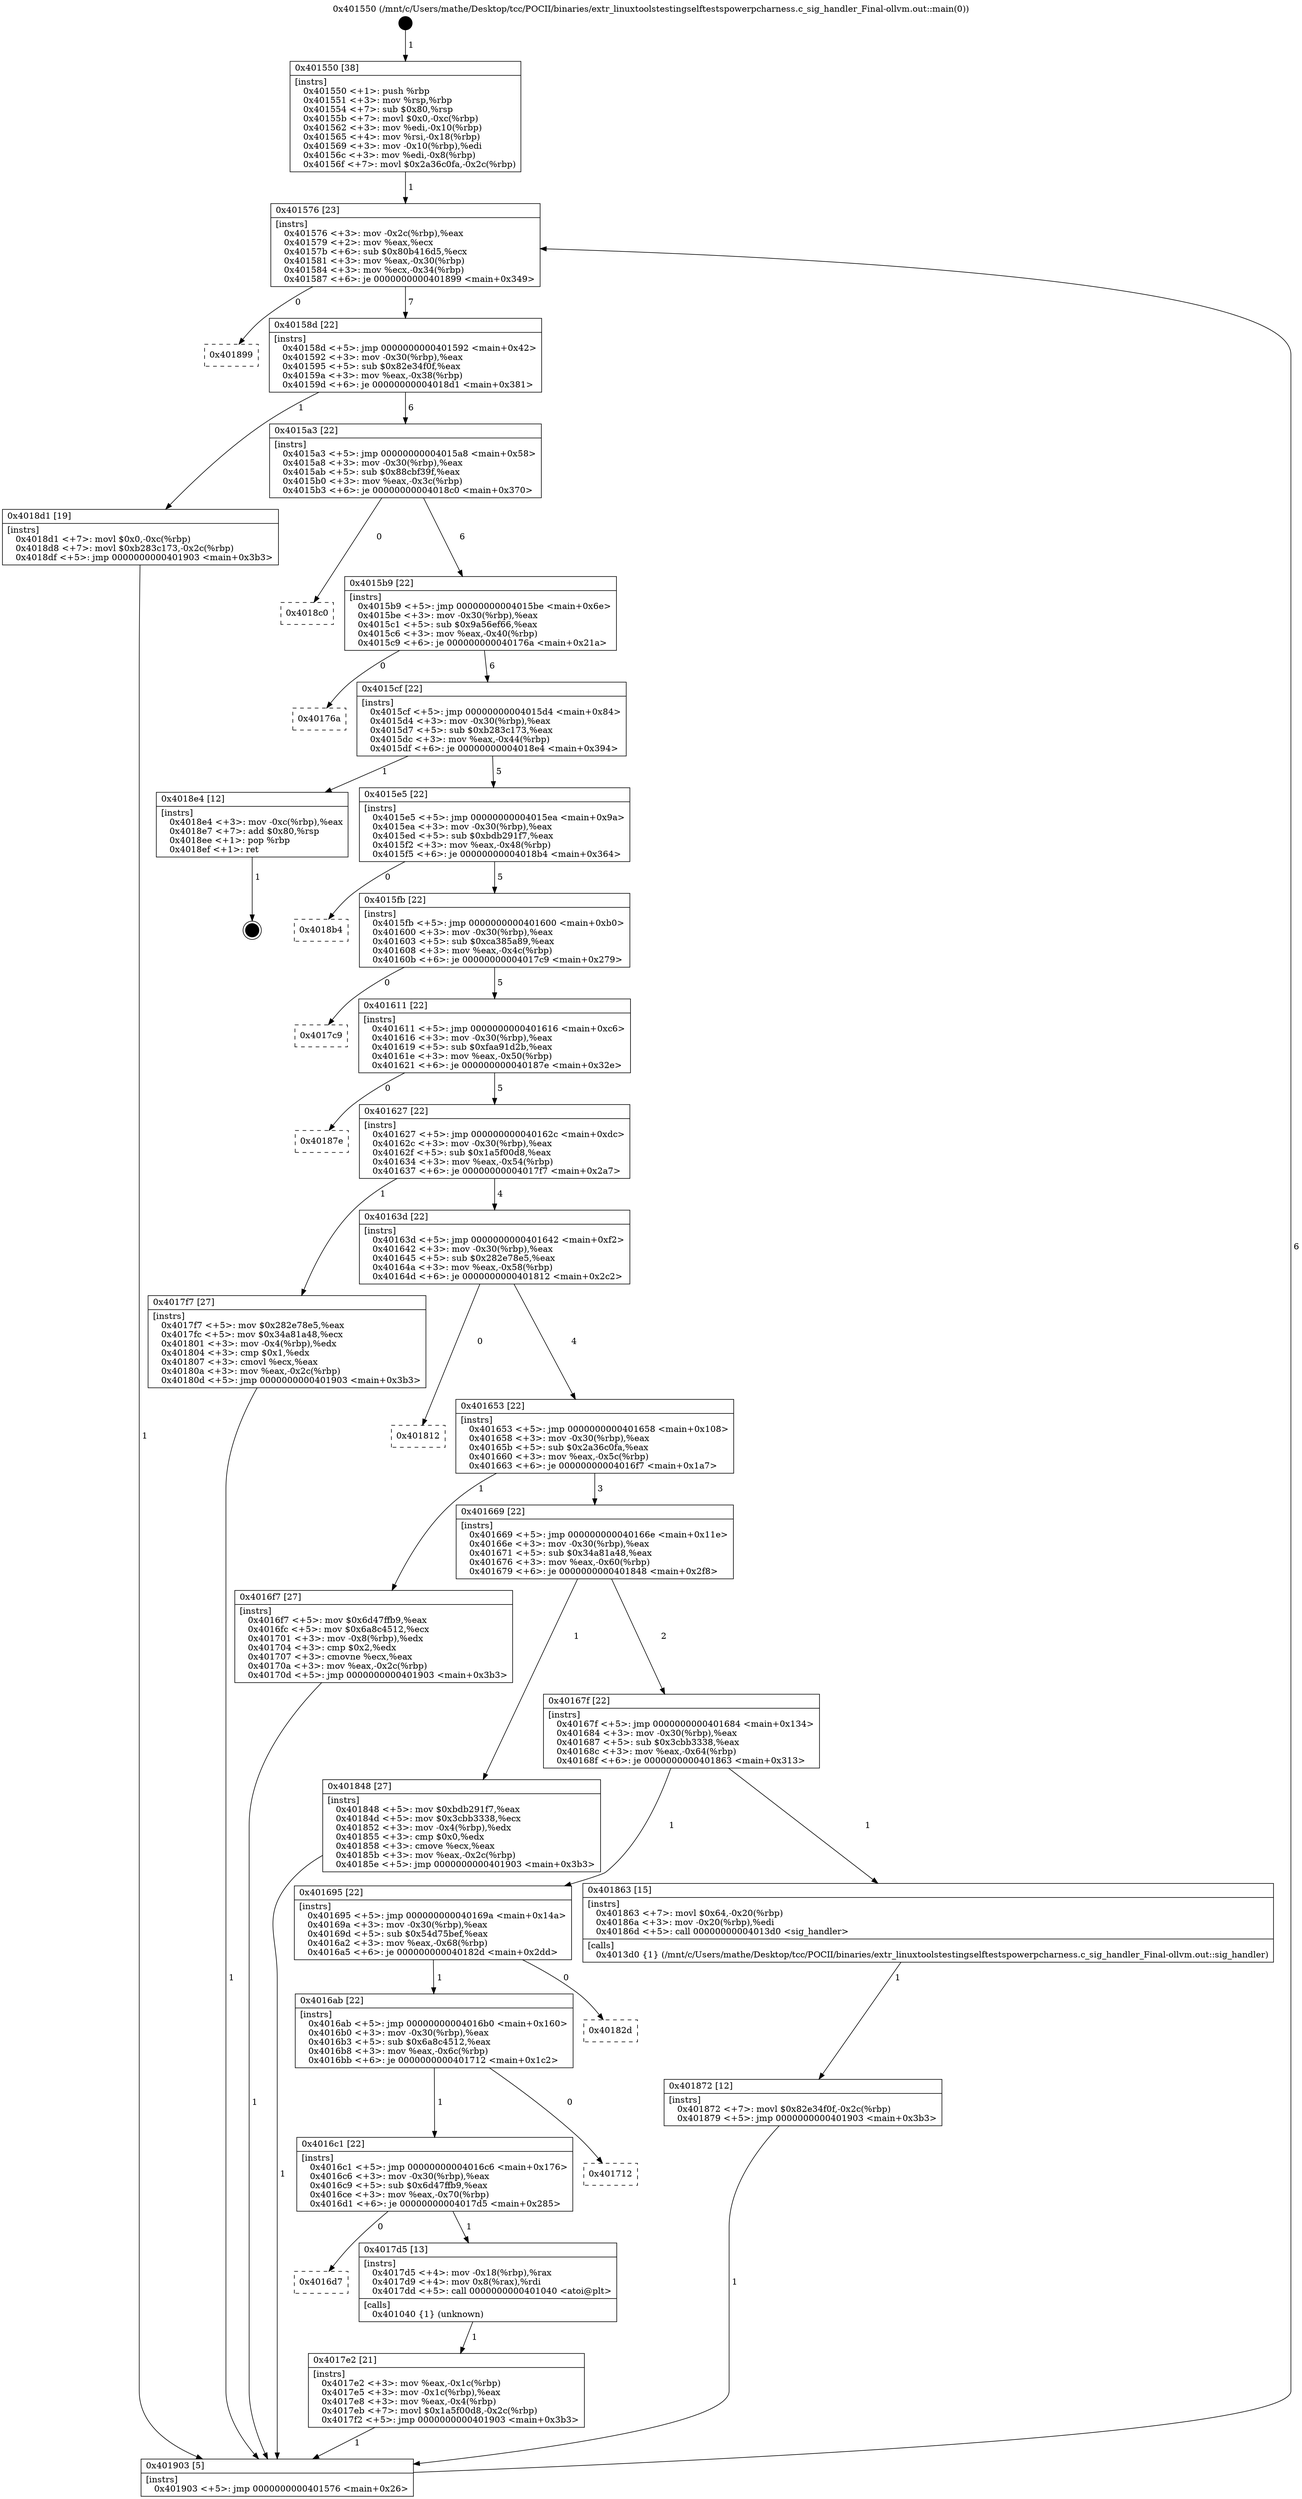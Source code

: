 digraph "0x401550" {
  label = "0x401550 (/mnt/c/Users/mathe/Desktop/tcc/POCII/binaries/extr_linuxtoolstestingselftestspowerpcharness.c_sig_handler_Final-ollvm.out::main(0))"
  labelloc = "t"
  node[shape=record]

  Entry [label="",width=0.3,height=0.3,shape=circle,fillcolor=black,style=filled]
  "0x401576" [label="{
     0x401576 [23]\l
     | [instrs]\l
     &nbsp;&nbsp;0x401576 \<+3\>: mov -0x2c(%rbp),%eax\l
     &nbsp;&nbsp;0x401579 \<+2\>: mov %eax,%ecx\l
     &nbsp;&nbsp;0x40157b \<+6\>: sub $0x80b416d5,%ecx\l
     &nbsp;&nbsp;0x401581 \<+3\>: mov %eax,-0x30(%rbp)\l
     &nbsp;&nbsp;0x401584 \<+3\>: mov %ecx,-0x34(%rbp)\l
     &nbsp;&nbsp;0x401587 \<+6\>: je 0000000000401899 \<main+0x349\>\l
  }"]
  "0x401899" [label="{
     0x401899\l
  }", style=dashed]
  "0x40158d" [label="{
     0x40158d [22]\l
     | [instrs]\l
     &nbsp;&nbsp;0x40158d \<+5\>: jmp 0000000000401592 \<main+0x42\>\l
     &nbsp;&nbsp;0x401592 \<+3\>: mov -0x30(%rbp),%eax\l
     &nbsp;&nbsp;0x401595 \<+5\>: sub $0x82e34f0f,%eax\l
     &nbsp;&nbsp;0x40159a \<+3\>: mov %eax,-0x38(%rbp)\l
     &nbsp;&nbsp;0x40159d \<+6\>: je 00000000004018d1 \<main+0x381\>\l
  }"]
  Exit [label="",width=0.3,height=0.3,shape=circle,fillcolor=black,style=filled,peripheries=2]
  "0x4018d1" [label="{
     0x4018d1 [19]\l
     | [instrs]\l
     &nbsp;&nbsp;0x4018d1 \<+7\>: movl $0x0,-0xc(%rbp)\l
     &nbsp;&nbsp;0x4018d8 \<+7\>: movl $0xb283c173,-0x2c(%rbp)\l
     &nbsp;&nbsp;0x4018df \<+5\>: jmp 0000000000401903 \<main+0x3b3\>\l
  }"]
  "0x4015a3" [label="{
     0x4015a3 [22]\l
     | [instrs]\l
     &nbsp;&nbsp;0x4015a3 \<+5\>: jmp 00000000004015a8 \<main+0x58\>\l
     &nbsp;&nbsp;0x4015a8 \<+3\>: mov -0x30(%rbp),%eax\l
     &nbsp;&nbsp;0x4015ab \<+5\>: sub $0x88cbf39f,%eax\l
     &nbsp;&nbsp;0x4015b0 \<+3\>: mov %eax,-0x3c(%rbp)\l
     &nbsp;&nbsp;0x4015b3 \<+6\>: je 00000000004018c0 \<main+0x370\>\l
  }"]
  "0x401872" [label="{
     0x401872 [12]\l
     | [instrs]\l
     &nbsp;&nbsp;0x401872 \<+7\>: movl $0x82e34f0f,-0x2c(%rbp)\l
     &nbsp;&nbsp;0x401879 \<+5\>: jmp 0000000000401903 \<main+0x3b3\>\l
  }"]
  "0x4018c0" [label="{
     0x4018c0\l
  }", style=dashed]
  "0x4015b9" [label="{
     0x4015b9 [22]\l
     | [instrs]\l
     &nbsp;&nbsp;0x4015b9 \<+5\>: jmp 00000000004015be \<main+0x6e\>\l
     &nbsp;&nbsp;0x4015be \<+3\>: mov -0x30(%rbp),%eax\l
     &nbsp;&nbsp;0x4015c1 \<+5\>: sub $0x9a56ef66,%eax\l
     &nbsp;&nbsp;0x4015c6 \<+3\>: mov %eax,-0x40(%rbp)\l
     &nbsp;&nbsp;0x4015c9 \<+6\>: je 000000000040176a \<main+0x21a\>\l
  }"]
  "0x4017e2" [label="{
     0x4017e2 [21]\l
     | [instrs]\l
     &nbsp;&nbsp;0x4017e2 \<+3\>: mov %eax,-0x1c(%rbp)\l
     &nbsp;&nbsp;0x4017e5 \<+3\>: mov -0x1c(%rbp),%eax\l
     &nbsp;&nbsp;0x4017e8 \<+3\>: mov %eax,-0x4(%rbp)\l
     &nbsp;&nbsp;0x4017eb \<+7\>: movl $0x1a5f00d8,-0x2c(%rbp)\l
     &nbsp;&nbsp;0x4017f2 \<+5\>: jmp 0000000000401903 \<main+0x3b3\>\l
  }"]
  "0x40176a" [label="{
     0x40176a\l
  }", style=dashed]
  "0x4015cf" [label="{
     0x4015cf [22]\l
     | [instrs]\l
     &nbsp;&nbsp;0x4015cf \<+5\>: jmp 00000000004015d4 \<main+0x84\>\l
     &nbsp;&nbsp;0x4015d4 \<+3\>: mov -0x30(%rbp),%eax\l
     &nbsp;&nbsp;0x4015d7 \<+5\>: sub $0xb283c173,%eax\l
     &nbsp;&nbsp;0x4015dc \<+3\>: mov %eax,-0x44(%rbp)\l
     &nbsp;&nbsp;0x4015df \<+6\>: je 00000000004018e4 \<main+0x394\>\l
  }"]
  "0x4016d7" [label="{
     0x4016d7\l
  }", style=dashed]
  "0x4018e4" [label="{
     0x4018e4 [12]\l
     | [instrs]\l
     &nbsp;&nbsp;0x4018e4 \<+3\>: mov -0xc(%rbp),%eax\l
     &nbsp;&nbsp;0x4018e7 \<+7\>: add $0x80,%rsp\l
     &nbsp;&nbsp;0x4018ee \<+1\>: pop %rbp\l
     &nbsp;&nbsp;0x4018ef \<+1\>: ret\l
  }"]
  "0x4015e5" [label="{
     0x4015e5 [22]\l
     | [instrs]\l
     &nbsp;&nbsp;0x4015e5 \<+5\>: jmp 00000000004015ea \<main+0x9a\>\l
     &nbsp;&nbsp;0x4015ea \<+3\>: mov -0x30(%rbp),%eax\l
     &nbsp;&nbsp;0x4015ed \<+5\>: sub $0xbdb291f7,%eax\l
     &nbsp;&nbsp;0x4015f2 \<+3\>: mov %eax,-0x48(%rbp)\l
     &nbsp;&nbsp;0x4015f5 \<+6\>: je 00000000004018b4 \<main+0x364\>\l
  }"]
  "0x4017d5" [label="{
     0x4017d5 [13]\l
     | [instrs]\l
     &nbsp;&nbsp;0x4017d5 \<+4\>: mov -0x18(%rbp),%rax\l
     &nbsp;&nbsp;0x4017d9 \<+4\>: mov 0x8(%rax),%rdi\l
     &nbsp;&nbsp;0x4017dd \<+5\>: call 0000000000401040 \<atoi@plt\>\l
     | [calls]\l
     &nbsp;&nbsp;0x401040 \{1\} (unknown)\l
  }"]
  "0x4018b4" [label="{
     0x4018b4\l
  }", style=dashed]
  "0x4015fb" [label="{
     0x4015fb [22]\l
     | [instrs]\l
     &nbsp;&nbsp;0x4015fb \<+5\>: jmp 0000000000401600 \<main+0xb0\>\l
     &nbsp;&nbsp;0x401600 \<+3\>: mov -0x30(%rbp),%eax\l
     &nbsp;&nbsp;0x401603 \<+5\>: sub $0xca385a89,%eax\l
     &nbsp;&nbsp;0x401608 \<+3\>: mov %eax,-0x4c(%rbp)\l
     &nbsp;&nbsp;0x40160b \<+6\>: je 00000000004017c9 \<main+0x279\>\l
  }"]
  "0x4016c1" [label="{
     0x4016c1 [22]\l
     | [instrs]\l
     &nbsp;&nbsp;0x4016c1 \<+5\>: jmp 00000000004016c6 \<main+0x176\>\l
     &nbsp;&nbsp;0x4016c6 \<+3\>: mov -0x30(%rbp),%eax\l
     &nbsp;&nbsp;0x4016c9 \<+5\>: sub $0x6d47ffb9,%eax\l
     &nbsp;&nbsp;0x4016ce \<+3\>: mov %eax,-0x70(%rbp)\l
     &nbsp;&nbsp;0x4016d1 \<+6\>: je 00000000004017d5 \<main+0x285\>\l
  }"]
  "0x4017c9" [label="{
     0x4017c9\l
  }", style=dashed]
  "0x401611" [label="{
     0x401611 [22]\l
     | [instrs]\l
     &nbsp;&nbsp;0x401611 \<+5\>: jmp 0000000000401616 \<main+0xc6\>\l
     &nbsp;&nbsp;0x401616 \<+3\>: mov -0x30(%rbp),%eax\l
     &nbsp;&nbsp;0x401619 \<+5\>: sub $0xfaa91d2b,%eax\l
     &nbsp;&nbsp;0x40161e \<+3\>: mov %eax,-0x50(%rbp)\l
     &nbsp;&nbsp;0x401621 \<+6\>: je 000000000040187e \<main+0x32e\>\l
  }"]
  "0x401712" [label="{
     0x401712\l
  }", style=dashed]
  "0x40187e" [label="{
     0x40187e\l
  }", style=dashed]
  "0x401627" [label="{
     0x401627 [22]\l
     | [instrs]\l
     &nbsp;&nbsp;0x401627 \<+5\>: jmp 000000000040162c \<main+0xdc\>\l
     &nbsp;&nbsp;0x40162c \<+3\>: mov -0x30(%rbp),%eax\l
     &nbsp;&nbsp;0x40162f \<+5\>: sub $0x1a5f00d8,%eax\l
     &nbsp;&nbsp;0x401634 \<+3\>: mov %eax,-0x54(%rbp)\l
     &nbsp;&nbsp;0x401637 \<+6\>: je 00000000004017f7 \<main+0x2a7\>\l
  }"]
  "0x4016ab" [label="{
     0x4016ab [22]\l
     | [instrs]\l
     &nbsp;&nbsp;0x4016ab \<+5\>: jmp 00000000004016b0 \<main+0x160\>\l
     &nbsp;&nbsp;0x4016b0 \<+3\>: mov -0x30(%rbp),%eax\l
     &nbsp;&nbsp;0x4016b3 \<+5\>: sub $0x6a8c4512,%eax\l
     &nbsp;&nbsp;0x4016b8 \<+3\>: mov %eax,-0x6c(%rbp)\l
     &nbsp;&nbsp;0x4016bb \<+6\>: je 0000000000401712 \<main+0x1c2\>\l
  }"]
  "0x4017f7" [label="{
     0x4017f7 [27]\l
     | [instrs]\l
     &nbsp;&nbsp;0x4017f7 \<+5\>: mov $0x282e78e5,%eax\l
     &nbsp;&nbsp;0x4017fc \<+5\>: mov $0x34a81a48,%ecx\l
     &nbsp;&nbsp;0x401801 \<+3\>: mov -0x4(%rbp),%edx\l
     &nbsp;&nbsp;0x401804 \<+3\>: cmp $0x1,%edx\l
     &nbsp;&nbsp;0x401807 \<+3\>: cmovl %ecx,%eax\l
     &nbsp;&nbsp;0x40180a \<+3\>: mov %eax,-0x2c(%rbp)\l
     &nbsp;&nbsp;0x40180d \<+5\>: jmp 0000000000401903 \<main+0x3b3\>\l
  }"]
  "0x40163d" [label="{
     0x40163d [22]\l
     | [instrs]\l
     &nbsp;&nbsp;0x40163d \<+5\>: jmp 0000000000401642 \<main+0xf2\>\l
     &nbsp;&nbsp;0x401642 \<+3\>: mov -0x30(%rbp),%eax\l
     &nbsp;&nbsp;0x401645 \<+5\>: sub $0x282e78e5,%eax\l
     &nbsp;&nbsp;0x40164a \<+3\>: mov %eax,-0x58(%rbp)\l
     &nbsp;&nbsp;0x40164d \<+6\>: je 0000000000401812 \<main+0x2c2\>\l
  }"]
  "0x40182d" [label="{
     0x40182d\l
  }", style=dashed]
  "0x401812" [label="{
     0x401812\l
  }", style=dashed]
  "0x401653" [label="{
     0x401653 [22]\l
     | [instrs]\l
     &nbsp;&nbsp;0x401653 \<+5\>: jmp 0000000000401658 \<main+0x108\>\l
     &nbsp;&nbsp;0x401658 \<+3\>: mov -0x30(%rbp),%eax\l
     &nbsp;&nbsp;0x40165b \<+5\>: sub $0x2a36c0fa,%eax\l
     &nbsp;&nbsp;0x401660 \<+3\>: mov %eax,-0x5c(%rbp)\l
     &nbsp;&nbsp;0x401663 \<+6\>: je 00000000004016f7 \<main+0x1a7\>\l
  }"]
  "0x401695" [label="{
     0x401695 [22]\l
     | [instrs]\l
     &nbsp;&nbsp;0x401695 \<+5\>: jmp 000000000040169a \<main+0x14a\>\l
     &nbsp;&nbsp;0x40169a \<+3\>: mov -0x30(%rbp),%eax\l
     &nbsp;&nbsp;0x40169d \<+5\>: sub $0x54d75bef,%eax\l
     &nbsp;&nbsp;0x4016a2 \<+3\>: mov %eax,-0x68(%rbp)\l
     &nbsp;&nbsp;0x4016a5 \<+6\>: je 000000000040182d \<main+0x2dd\>\l
  }"]
  "0x4016f7" [label="{
     0x4016f7 [27]\l
     | [instrs]\l
     &nbsp;&nbsp;0x4016f7 \<+5\>: mov $0x6d47ffb9,%eax\l
     &nbsp;&nbsp;0x4016fc \<+5\>: mov $0x6a8c4512,%ecx\l
     &nbsp;&nbsp;0x401701 \<+3\>: mov -0x8(%rbp),%edx\l
     &nbsp;&nbsp;0x401704 \<+3\>: cmp $0x2,%edx\l
     &nbsp;&nbsp;0x401707 \<+3\>: cmovne %ecx,%eax\l
     &nbsp;&nbsp;0x40170a \<+3\>: mov %eax,-0x2c(%rbp)\l
     &nbsp;&nbsp;0x40170d \<+5\>: jmp 0000000000401903 \<main+0x3b3\>\l
  }"]
  "0x401669" [label="{
     0x401669 [22]\l
     | [instrs]\l
     &nbsp;&nbsp;0x401669 \<+5\>: jmp 000000000040166e \<main+0x11e\>\l
     &nbsp;&nbsp;0x40166e \<+3\>: mov -0x30(%rbp),%eax\l
     &nbsp;&nbsp;0x401671 \<+5\>: sub $0x34a81a48,%eax\l
     &nbsp;&nbsp;0x401676 \<+3\>: mov %eax,-0x60(%rbp)\l
     &nbsp;&nbsp;0x401679 \<+6\>: je 0000000000401848 \<main+0x2f8\>\l
  }"]
  "0x401903" [label="{
     0x401903 [5]\l
     | [instrs]\l
     &nbsp;&nbsp;0x401903 \<+5\>: jmp 0000000000401576 \<main+0x26\>\l
  }"]
  "0x401550" [label="{
     0x401550 [38]\l
     | [instrs]\l
     &nbsp;&nbsp;0x401550 \<+1\>: push %rbp\l
     &nbsp;&nbsp;0x401551 \<+3\>: mov %rsp,%rbp\l
     &nbsp;&nbsp;0x401554 \<+7\>: sub $0x80,%rsp\l
     &nbsp;&nbsp;0x40155b \<+7\>: movl $0x0,-0xc(%rbp)\l
     &nbsp;&nbsp;0x401562 \<+3\>: mov %edi,-0x10(%rbp)\l
     &nbsp;&nbsp;0x401565 \<+4\>: mov %rsi,-0x18(%rbp)\l
     &nbsp;&nbsp;0x401569 \<+3\>: mov -0x10(%rbp),%edi\l
     &nbsp;&nbsp;0x40156c \<+3\>: mov %edi,-0x8(%rbp)\l
     &nbsp;&nbsp;0x40156f \<+7\>: movl $0x2a36c0fa,-0x2c(%rbp)\l
  }"]
  "0x401863" [label="{
     0x401863 [15]\l
     | [instrs]\l
     &nbsp;&nbsp;0x401863 \<+7\>: movl $0x64,-0x20(%rbp)\l
     &nbsp;&nbsp;0x40186a \<+3\>: mov -0x20(%rbp),%edi\l
     &nbsp;&nbsp;0x40186d \<+5\>: call 00000000004013d0 \<sig_handler\>\l
     | [calls]\l
     &nbsp;&nbsp;0x4013d0 \{1\} (/mnt/c/Users/mathe/Desktop/tcc/POCII/binaries/extr_linuxtoolstestingselftestspowerpcharness.c_sig_handler_Final-ollvm.out::sig_handler)\l
  }"]
  "0x401848" [label="{
     0x401848 [27]\l
     | [instrs]\l
     &nbsp;&nbsp;0x401848 \<+5\>: mov $0xbdb291f7,%eax\l
     &nbsp;&nbsp;0x40184d \<+5\>: mov $0x3cbb3338,%ecx\l
     &nbsp;&nbsp;0x401852 \<+3\>: mov -0x4(%rbp),%edx\l
     &nbsp;&nbsp;0x401855 \<+3\>: cmp $0x0,%edx\l
     &nbsp;&nbsp;0x401858 \<+3\>: cmove %ecx,%eax\l
     &nbsp;&nbsp;0x40185b \<+3\>: mov %eax,-0x2c(%rbp)\l
     &nbsp;&nbsp;0x40185e \<+5\>: jmp 0000000000401903 \<main+0x3b3\>\l
  }"]
  "0x40167f" [label="{
     0x40167f [22]\l
     | [instrs]\l
     &nbsp;&nbsp;0x40167f \<+5\>: jmp 0000000000401684 \<main+0x134\>\l
     &nbsp;&nbsp;0x401684 \<+3\>: mov -0x30(%rbp),%eax\l
     &nbsp;&nbsp;0x401687 \<+5\>: sub $0x3cbb3338,%eax\l
     &nbsp;&nbsp;0x40168c \<+3\>: mov %eax,-0x64(%rbp)\l
     &nbsp;&nbsp;0x40168f \<+6\>: je 0000000000401863 \<main+0x313\>\l
  }"]
  Entry -> "0x401550" [label=" 1"]
  "0x401576" -> "0x401899" [label=" 0"]
  "0x401576" -> "0x40158d" [label=" 7"]
  "0x4018e4" -> Exit [label=" 1"]
  "0x40158d" -> "0x4018d1" [label=" 1"]
  "0x40158d" -> "0x4015a3" [label=" 6"]
  "0x4018d1" -> "0x401903" [label=" 1"]
  "0x4015a3" -> "0x4018c0" [label=" 0"]
  "0x4015a3" -> "0x4015b9" [label=" 6"]
  "0x401872" -> "0x401903" [label=" 1"]
  "0x4015b9" -> "0x40176a" [label=" 0"]
  "0x4015b9" -> "0x4015cf" [label=" 6"]
  "0x401863" -> "0x401872" [label=" 1"]
  "0x4015cf" -> "0x4018e4" [label=" 1"]
  "0x4015cf" -> "0x4015e5" [label=" 5"]
  "0x401848" -> "0x401903" [label=" 1"]
  "0x4015e5" -> "0x4018b4" [label=" 0"]
  "0x4015e5" -> "0x4015fb" [label=" 5"]
  "0x4017f7" -> "0x401903" [label=" 1"]
  "0x4015fb" -> "0x4017c9" [label=" 0"]
  "0x4015fb" -> "0x401611" [label=" 5"]
  "0x4017d5" -> "0x4017e2" [label=" 1"]
  "0x401611" -> "0x40187e" [label=" 0"]
  "0x401611" -> "0x401627" [label=" 5"]
  "0x4016c1" -> "0x4016d7" [label=" 0"]
  "0x401627" -> "0x4017f7" [label=" 1"]
  "0x401627" -> "0x40163d" [label=" 4"]
  "0x4017e2" -> "0x401903" [label=" 1"]
  "0x40163d" -> "0x401812" [label=" 0"]
  "0x40163d" -> "0x401653" [label=" 4"]
  "0x4016ab" -> "0x4016c1" [label=" 1"]
  "0x401653" -> "0x4016f7" [label=" 1"]
  "0x401653" -> "0x401669" [label=" 3"]
  "0x4016f7" -> "0x401903" [label=" 1"]
  "0x401550" -> "0x401576" [label=" 1"]
  "0x401903" -> "0x401576" [label=" 6"]
  "0x4016c1" -> "0x4017d5" [label=" 1"]
  "0x401669" -> "0x401848" [label=" 1"]
  "0x401669" -> "0x40167f" [label=" 2"]
  "0x401695" -> "0x4016ab" [label=" 1"]
  "0x40167f" -> "0x401863" [label=" 1"]
  "0x40167f" -> "0x401695" [label=" 1"]
  "0x4016ab" -> "0x401712" [label=" 0"]
  "0x401695" -> "0x40182d" [label=" 0"]
}
